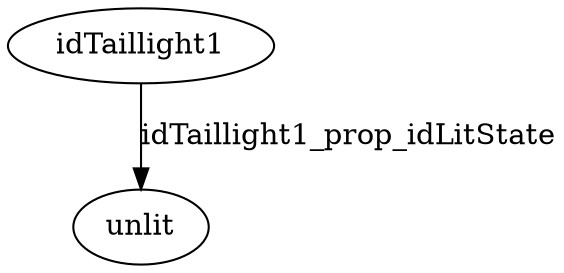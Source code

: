 strict digraph  {
idTaillight1 -> unlit  [edge_type=property, label=idTaillight1_prop_idLitState];
}

